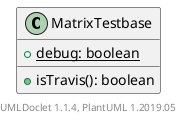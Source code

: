 @startuml

    class MatrixTestbase [[MatrixTestbase.html]] {
        {static} +debug: boolean
        +isTravis(): boolean
    }


    center footer UMLDoclet 1.1.4, PlantUML 1.2019.05
@enduml
